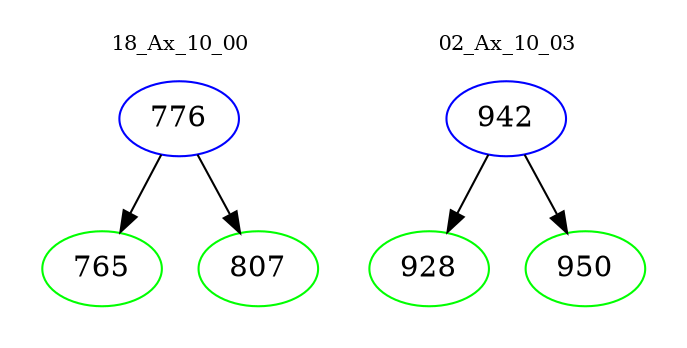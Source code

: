 digraph{
subgraph cluster_0 {
color = white
label = "18_Ax_10_00";
fontsize=10;
T0_776 [label="776", color="blue"]
T0_776 -> T0_765 [color="black"]
T0_765 [label="765", color="green"]
T0_776 -> T0_807 [color="black"]
T0_807 [label="807", color="green"]
}
subgraph cluster_1 {
color = white
label = "02_Ax_10_03";
fontsize=10;
T1_942 [label="942", color="blue"]
T1_942 -> T1_928 [color="black"]
T1_928 [label="928", color="green"]
T1_942 -> T1_950 [color="black"]
T1_950 [label="950", color="green"]
}
}
